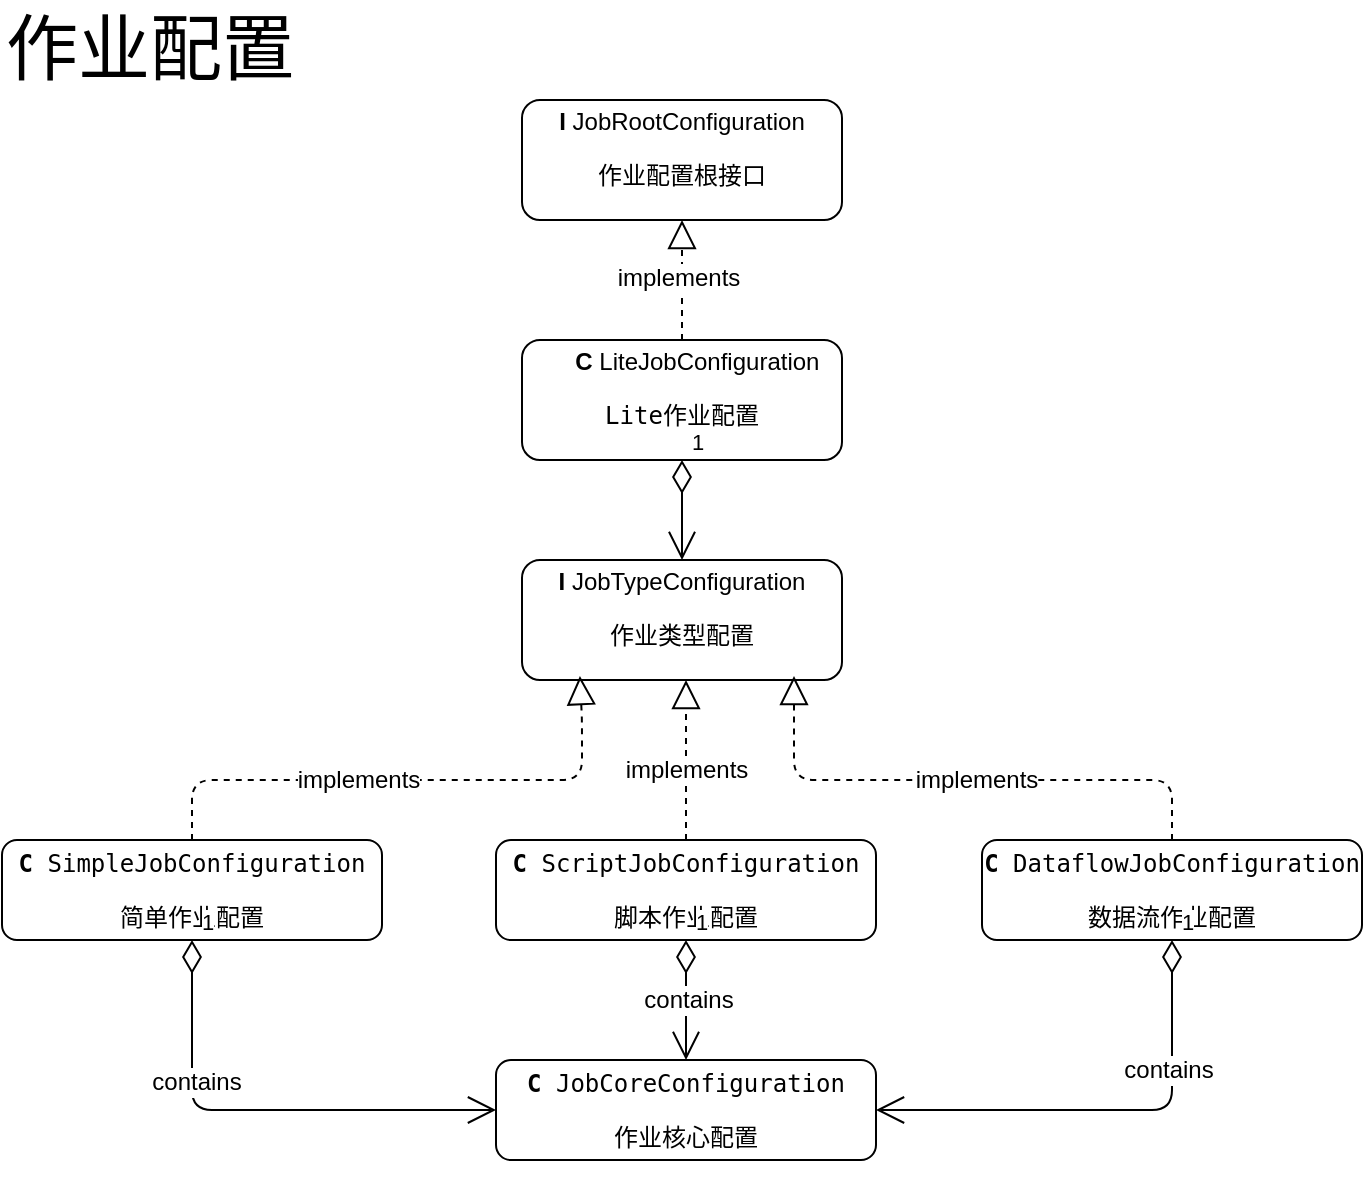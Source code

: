 <mxfile version="10.7.5" type="github"><diagram id="lHFSmRp945gBKf5A5no7" name="Page-1"><mxGraphModel dx="998" dy="3725" grid="1" gridSize="10" guides="1" tooltips="1" connect="1" arrows="1" fold="1" page="1" pageScale="1" pageWidth="2339" pageHeight="3300" math="0" shadow="0"><root><mxCell id="0"/><mxCell id="1" parent="0"/><mxCell id="X-pTD_uELBGl6JtoD34H-1" value="&lt;b&gt;I&lt;/b&gt; JobTypeConfiguration&lt;br&gt;&lt;pre&gt;&lt;span&gt;作业类型配置&lt;/span&gt;&lt;/pre&gt;" style="rounded=1;whiteSpace=wrap;html=1;" parent="1" vertex="1"><mxGeometry x="422" y="240" width="160" height="60" as="geometry"/></mxCell><mxCell id="tUIg3RctvsV83YhH5cIl-22" value="&lt;b&gt;　 C&lt;/b&gt;&amp;nbsp;&lt;span&gt;LiteJobConfiguration&lt;br&gt;&lt;/span&gt;&lt;pre&gt;&lt;span&gt;Lite作业配置&lt;/span&gt;&lt;/pre&gt;" style="rounded=1;whiteSpace=wrap;html=1;" parent="1" vertex="1"><mxGeometry x="422" y="130" width="160" height="60" as="geometry"/></mxCell><mxCell id="tUIg3RctvsV83YhH5cIl-28" value="&lt;b&gt;I&lt;/b&gt;&amp;nbsp;&lt;span&gt;JobRootConfiguration&lt;br&gt;&lt;/span&gt;&lt;pre&gt;作业配置根接口&lt;/pre&gt;" style="rounded=1;whiteSpace=wrap;html=1;" parent="1" vertex="1"><mxGeometry x="422" y="10" width="160" height="60" as="geometry"/></mxCell><mxCell id="X-pTD_uELBGl6JtoD34H-2" value="&lt;pre&gt;&lt;b&gt;C&lt;/b&gt; SimpleJobConfiguration&lt;br/&gt;&lt;pre&gt;&lt;span&gt;简单作业配置&lt;/span&gt;&lt;/pre&gt;&lt;/pre&gt;" style="rounded=1;whiteSpace=wrap;html=1;" parent="1" vertex="1"><mxGeometry x="162" y="380" width="190" height="50" as="geometry"/></mxCell><mxCell id="tUIg3RctvsV83YhH5cIl-3" value="&lt;pre&gt;&lt;pre&gt;&lt;b&gt;C&lt;/b&gt; ScriptJobConfiguration&lt;br/&gt;&lt;pre&gt;&lt;span&gt;脚本作业配置&lt;/span&gt;&lt;/pre&gt;&lt;/pre&gt;&lt;/pre&gt;" style="rounded=1;whiteSpace=wrap;html=1;" parent="1" vertex="1"><mxGeometry x="409" y="380" width="190" height="50" as="geometry"/></mxCell><mxCell id="tUIg3RctvsV83YhH5cIl-9" value="&lt;pre&gt;&lt;pre&gt;&lt;pre&gt;&lt;pre&gt;&lt;b&gt;C &lt;/b&gt;JobCoreConfiguration&lt;br/&gt;&lt;pre&gt;&lt;span&gt;作业核心配置&lt;/span&gt;&lt;/pre&gt;&lt;/pre&gt;&lt;/pre&gt;&lt;/pre&gt;&lt;/pre&gt;" style="rounded=1;whiteSpace=wrap;html=1;" parent="1" vertex="1"><mxGeometry x="409" y="490" width="190" height="50" as="geometry"/></mxCell><mxCell id="tUIg3RctvsV83YhH5cIl-6" value="&lt;pre&gt;&lt;pre&gt;&lt;b&gt;C&lt;/b&gt; DataflowJobConfiguration&lt;br/&gt;&lt;pre&gt;&lt;span&gt;数据流作业配置&lt;/span&gt;&lt;/pre&gt;&lt;/pre&gt;&lt;/pre&gt;" style="rounded=1;whiteSpace=wrap;html=1;" parent="1" vertex="1"><mxGeometry x="652" y="380" width="190" height="50" as="geometry"/></mxCell><mxCell id="X-pTD_uELBGl6JtoD34H-5" value="" style="endArrow=block;dashed=1;endFill=0;endSize=12;html=1;entryX=0.181;entryY=0.967;entryDx=0;entryDy=0;exitX=0.5;exitY=0;exitDx=0;exitDy=0;entryPerimeter=0;" parent="1" source="X-pTD_uELBGl6JtoD34H-2" target="X-pTD_uELBGl6JtoD34H-1" edge="1"><mxGeometry width="160" relative="1" as="geometry"><mxPoint x="272" y="360" as="sourcePoint"/><mxPoint x="442" y="360" as="targetPoint"/><Array as="points"><mxPoint x="257" y="350"/><mxPoint x="452" y="350"/><mxPoint x="452" y="320"/></Array></mxGeometry></mxCell><mxCell id="tUIg3RctvsV83YhH5cIl-15" value="implements" style="text;html=1;resizable=0;points=[];align=center;verticalAlign=middle;labelBackgroundColor=#ffffff;" parent="X-pTD_uELBGl6JtoD34H-5" vertex="1" connectable="0"><mxGeometry x="-0.189" relative="1" as="geometry"><mxPoint as="offset"/></mxGeometry></mxCell><mxCell id="tUIg3RctvsV83YhH5cIl-5" value="" style="endArrow=block;dashed=1;endFill=0;endSize=12;html=1;exitX=0.5;exitY=0;exitDx=0;exitDy=0;" parent="1" source="tUIg3RctvsV83YhH5cIl-3" edge="1"><mxGeometry width="160" relative="1" as="geometry"><mxPoint x="254" y="470" as="sourcePoint"/><mxPoint x="504" y="300" as="targetPoint"/></mxGeometry></mxCell><mxCell id="tUIg3RctvsV83YhH5cIl-16" value="implements" style="text;html=1;resizable=0;points=[];align=center;verticalAlign=middle;labelBackgroundColor=#ffffff;" parent="tUIg3RctvsV83YhH5cIl-5" vertex="1" connectable="0"><mxGeometry x="-0.125" relative="1" as="geometry"><mxPoint as="offset"/></mxGeometry></mxCell><mxCell id="tUIg3RctvsV83YhH5cIl-8" value="" style="endArrow=block;dashed=1;endFill=0;endSize=12;html=1;entryX=0.85;entryY=0.967;entryDx=0;entryDy=0;entryPerimeter=0;exitX=0.5;exitY=0;exitDx=0;exitDy=0;" parent="1" source="tUIg3RctvsV83YhH5cIl-6" target="X-pTD_uELBGl6JtoD34H-1" edge="1"><mxGeometry width="160" relative="1" as="geometry"><mxPoint x="162" y="430" as="sourcePoint"/><mxPoint x="322" y="430" as="targetPoint"/><Array as="points"><mxPoint x="747" y="350"/><mxPoint x="558" y="350"/></Array></mxGeometry></mxCell><mxCell id="tUIg3RctvsV83YhH5cIl-17" value="implements" style="text;html=1;resizable=0;points=[];align=center;verticalAlign=middle;labelBackgroundColor=#ffffff;" parent="tUIg3RctvsV83YhH5cIl-8" vertex="1" connectable="0"><mxGeometry x="-0.052" relative="1" as="geometry"><mxPoint as="offset"/></mxGeometry></mxCell><mxCell id="tUIg3RctvsV83YhH5cIl-12" value="1" style="endArrow=open;html=1;endSize=12;startArrow=diamondThin;startSize=14;startFill=0;edgeStyle=orthogonalEdgeStyle;align=left;verticalAlign=bottom;entryX=0;entryY=0.5;entryDx=0;entryDy=0;exitX=0.5;exitY=1;exitDx=0;exitDy=0;" parent="1" source="X-pTD_uELBGl6JtoD34H-2" target="tUIg3RctvsV83YhH5cIl-9" edge="1"><mxGeometry x="-1" y="3" relative="1" as="geometry"><mxPoint x="202" y="450" as="sourcePoint"/><mxPoint x="362" y="450" as="targetPoint"/></mxGeometry></mxCell><mxCell id="tUIg3RctvsV83YhH5cIl-18" value="contains&lt;br&gt;" style="text;html=1;resizable=0;points=[];align=center;verticalAlign=middle;labelBackgroundColor=#ffffff;" parent="tUIg3RctvsV83YhH5cIl-12" vertex="1" connectable="0"><mxGeometry x="-0.401" y="2" relative="1" as="geometry"><mxPoint as="offset"/></mxGeometry></mxCell><mxCell id="tUIg3RctvsV83YhH5cIl-13" value="1" style="endArrow=open;html=1;endSize=12;startArrow=diamondThin;startSize=14;startFill=0;edgeStyle=orthogonalEdgeStyle;align=left;verticalAlign=bottom;exitX=0.5;exitY=1;exitDx=0;exitDy=0;entryX=0.5;entryY=0;entryDx=0;entryDy=0;" parent="1" source="tUIg3RctvsV83YhH5cIl-3" target="tUIg3RctvsV83YhH5cIl-9" edge="1"><mxGeometry x="-1" y="3" relative="1" as="geometry"><mxPoint x="462" y="450" as="sourcePoint"/><mxPoint x="622" y="450" as="targetPoint"/></mxGeometry></mxCell><mxCell id="tUIg3RctvsV83YhH5cIl-20" value="contains&lt;br&gt;" style="text;html=1;resizable=0;points=[];align=center;verticalAlign=middle;labelBackgroundColor=#ffffff;" parent="tUIg3RctvsV83YhH5cIl-13" vertex="1" connectable="0"><mxGeometry y="1" relative="1" as="geometry"><mxPoint as="offset"/></mxGeometry></mxCell><mxCell id="tUIg3RctvsV83YhH5cIl-14" value="1" style="endArrow=open;html=1;endSize=12;startArrow=diamondThin;startSize=14;startFill=0;edgeStyle=orthogonalEdgeStyle;align=left;verticalAlign=bottom;exitX=0.5;exitY=1;exitDx=0;exitDy=0;entryX=1;entryY=0.5;entryDx=0;entryDy=0;" parent="1" source="tUIg3RctvsV83YhH5cIl-6" target="tUIg3RctvsV83YhH5cIl-9" edge="1"><mxGeometry x="-1" y="3" relative="1" as="geometry"><mxPoint x="722" y="450" as="sourcePoint"/><mxPoint x="882" y="450" as="targetPoint"/></mxGeometry></mxCell><mxCell id="tUIg3RctvsV83YhH5cIl-19" value="contains&lt;br&gt;" style="text;html=1;resizable=0;points=[];align=center;verticalAlign=middle;labelBackgroundColor=#ffffff;" parent="tUIg3RctvsV83YhH5cIl-14" vertex="1" connectable="0"><mxGeometry x="-0.44" y="-2" relative="1" as="geometry"><mxPoint as="offset"/></mxGeometry></mxCell><mxCell id="tUIg3RctvsV83YhH5cIl-21" value="&lt;font style=&quot;font-size: 36px&quot;&gt;作业配置&lt;/font&gt;" style="text;html=1;resizable=0;points=[];autosize=1;align=left;verticalAlign=top;spacingTop=-4;" parent="1" vertex="1"><mxGeometry x="162" y="-40" width="160" height="20" as="geometry"/></mxCell><mxCell id="tUIg3RctvsV83YhH5cIl-30" value="" style="endArrow=block;dashed=1;endFill=0;endSize=12;html=1;entryX=0.5;entryY=1;entryDx=0;entryDy=0;exitX=0.5;exitY=0;exitDx=0;exitDy=0;" parent="1" source="tUIg3RctvsV83YhH5cIl-22" target="tUIg3RctvsV83YhH5cIl-28" edge="1"><mxGeometry width="160" relative="1" as="geometry"><mxPoint x="450" y="120" as="sourcePoint"/><mxPoint x="610" y="120" as="targetPoint"/></mxGeometry></mxCell><mxCell id="tUIg3RctvsV83YhH5cIl-31" value="implements" style="text;html=1;resizable=0;points=[];align=center;verticalAlign=middle;labelBackgroundColor=#ffffff;" parent="tUIg3RctvsV83YhH5cIl-30" vertex="1" connectable="0"><mxGeometry x="0.044" y="2" relative="1" as="geometry"><mxPoint as="offset"/></mxGeometry></mxCell><mxCell id="tUIg3RctvsV83YhH5cIl-34" value="1" style="endArrow=open;html=1;endSize=12;startArrow=diamondThin;startSize=14;startFill=0;edgeStyle=orthogonalEdgeStyle;align=left;verticalAlign=bottom;entryX=0.5;entryY=0;entryDx=0;entryDy=0;exitX=0.5;exitY=1;exitDx=0;exitDy=0;" parent="1" source="tUIg3RctvsV83YhH5cIl-22" target="X-pTD_uELBGl6JtoD34H-1" edge="1"><mxGeometry x="-1" y="3" relative="1" as="geometry"><mxPoint x="440" y="210" as="sourcePoint"/><mxPoint x="600" y="210" as="targetPoint"/></mxGeometry></mxCell></root></mxGraphModel></diagram></mxfile>